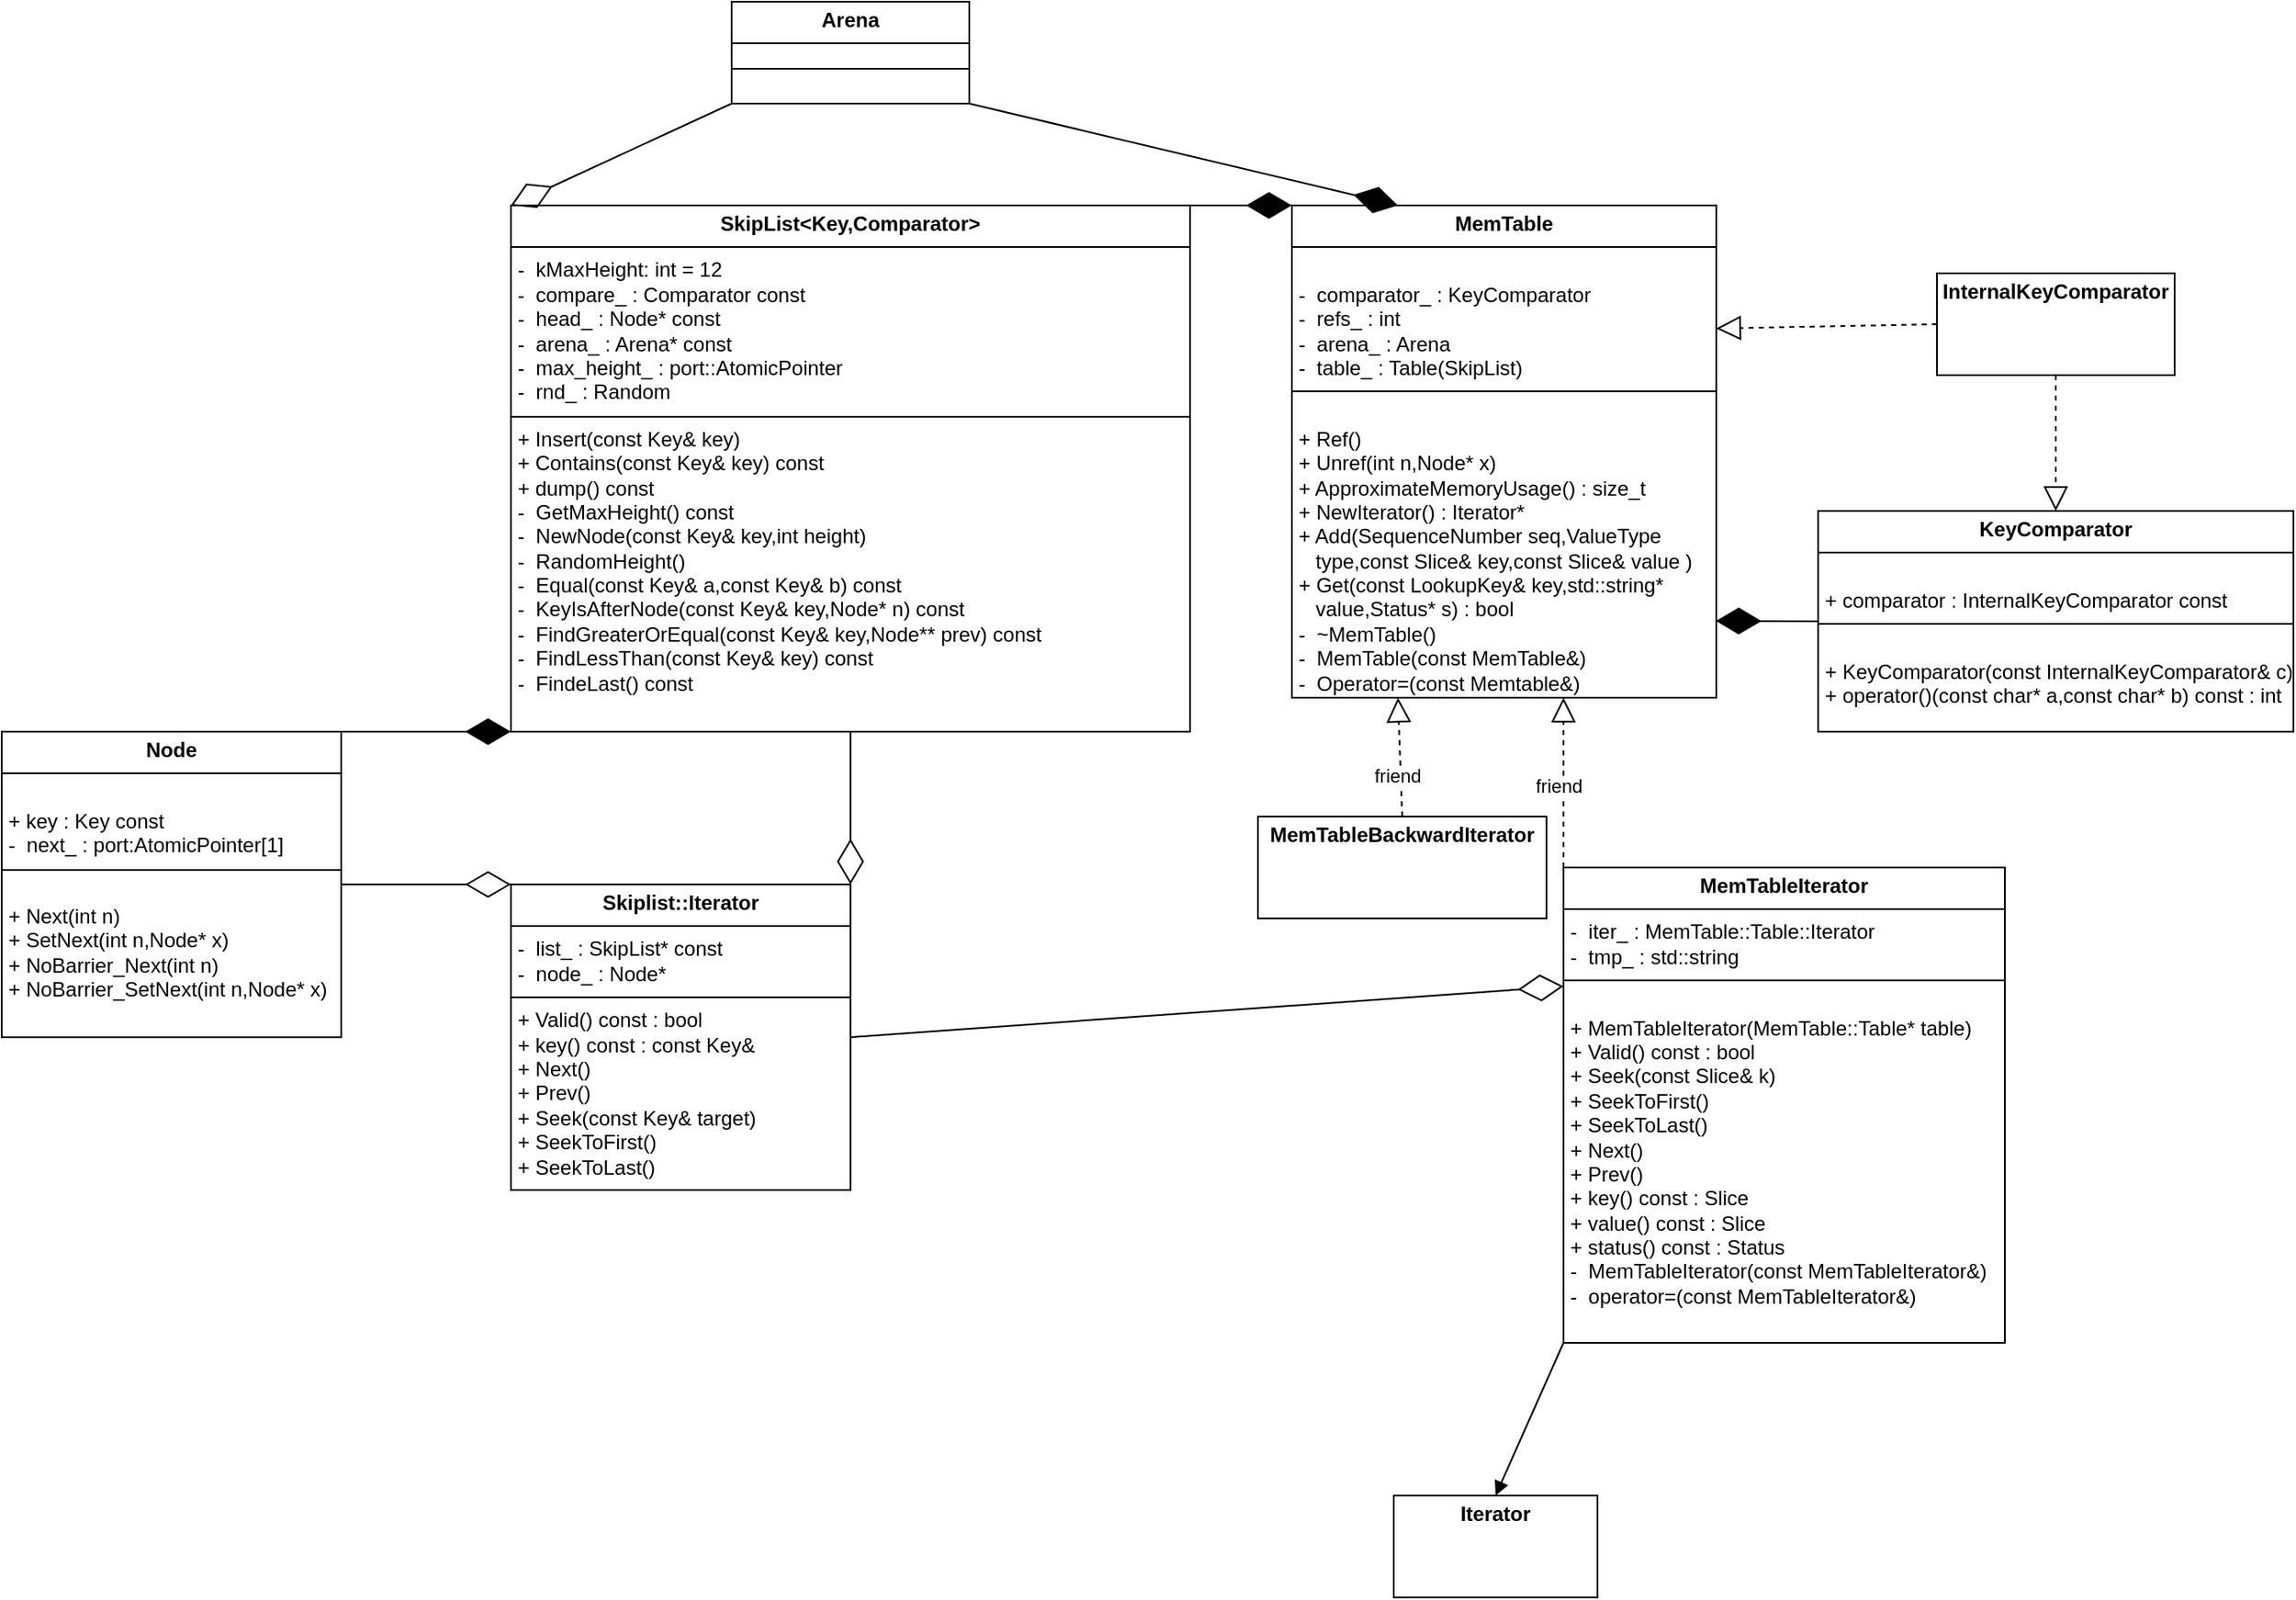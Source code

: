 <mxfile version="27.1.3">
  <diagram name="Page-1" id="c4acf3e9-155e-7222-9cf6-157b1a14988f">
    <mxGraphModel dx="2543" dy="2270" grid="1" gridSize="10" guides="1" tooltips="1" connect="1" arrows="1" fold="1" page="1" pageScale="1" pageWidth="850" pageHeight="1100" background="none" math="0" shadow="0">
      <root>
        <mxCell id="0" />
        <mxCell id="1" parent="0" />
        <mxCell id="OO0f6Ug3bfgoFBQV2GJi-3" value="&lt;p style=&quot;margin:0px;margin-top:4px;text-align:center;&quot;&gt;&lt;b&gt;Arena&lt;/b&gt;&lt;/p&gt;&lt;hr size=&quot;1&quot; style=&quot;border-style:solid;&quot;&gt;&lt;div style=&quot;height:2px;&quot;&gt;&lt;/div&gt;&lt;hr size=&quot;1&quot; style=&quot;border-style:solid;&quot;&gt;&lt;div style=&quot;height:2px;&quot;&gt;&lt;/div&gt;" style="verticalAlign=top;align=left;overflow=fill;html=1;whiteSpace=wrap;" parent="1" vertex="1">
          <mxGeometry x="480" y="-90" width="140" height="60" as="geometry" />
        </mxCell>
        <mxCell id="OO0f6Ug3bfgoFBQV2GJi-4" value="&lt;p style=&quot;margin:0px;margin-top:4px;text-align:center;&quot;&gt;&lt;b&gt;SkipList&amp;lt;Key,Comparator&amp;gt;&lt;/b&gt;&lt;/p&gt;&lt;hr size=&quot;1&quot; style=&quot;border-style:solid;&quot;&gt;&lt;p style=&quot;margin: 0px 0px 0px 4px;&quot;&gt;-&amp;nbsp; kMaxHeight: int = 12&lt;/p&gt;&lt;p style=&quot;margin: 0px 0px 0px 4px;&quot;&gt;-&amp;nbsp; compare_ : Comparator const&lt;/p&gt;&lt;p style=&quot;margin: 0px 0px 0px 4px;&quot;&gt;-&amp;nbsp; head_ : Node* const&lt;/p&gt;&lt;p style=&quot;margin: 0px 0px 0px 4px;&quot;&gt;-&amp;nbsp; arena_ : Arena* const&amp;nbsp;&lt;/p&gt;&lt;p style=&quot;margin: 0px 0px 0px 4px;&quot;&gt;-&amp;nbsp; max_height_ : port::AtomicPointer&lt;/p&gt;&lt;p style=&quot;margin: 0px 0px 0px 4px;&quot;&gt;-&amp;nbsp; rnd_ : Random&lt;/p&gt;&lt;hr size=&quot;1&quot; style=&quot;border-style:solid;&quot;&gt;&lt;p style=&quot;margin: 0px 0px 0px 4px;&quot;&gt;+ Insert(const Key&amp;amp; key)&lt;/p&gt;&lt;p style=&quot;margin: 0px 0px 0px 4px;&quot;&gt;+ Contains(const Key&amp;amp; key) const&lt;/p&gt;&lt;p style=&quot;margin: 0px 0px 0px 4px;&quot;&gt;+ dump() const&lt;/p&gt;&lt;p style=&quot;margin: 0px 0px 0px 4px;&quot;&gt;-&amp;nbsp; GetMaxHeight() const&lt;/p&gt;&lt;p style=&quot;margin: 0px 0px 0px 4px;&quot;&gt;-&amp;nbsp; NewNode(const Key&amp;amp; key,int height)&lt;/p&gt;&lt;p style=&quot;margin: 0px 0px 0px 4px;&quot;&gt;-&amp;nbsp; RandomHeight()&lt;/p&gt;&lt;p style=&quot;margin: 0px 0px 0px 4px;&quot;&gt;-&amp;nbsp; Equal(const Key&amp;amp; a,const Key&amp;amp; b) const&lt;/p&gt;&lt;p style=&quot;margin: 0px 0px 0px 4px;&quot;&gt;-&amp;nbsp; KeyIsAfterNode(const Key&amp;amp; key,Node* n) const&lt;/p&gt;&lt;p style=&quot;margin: 0px 0px 0px 4px;&quot;&gt;-&amp;nbsp; FindGreaterOrEqual(const Key&amp;amp; key,Node** prev) const&lt;/p&gt;&lt;p style=&quot;margin: 0px 0px 0px 4px;&quot;&gt;-&amp;nbsp; FindLessThan(const Key&amp;amp; key) const&lt;/p&gt;&lt;p style=&quot;margin: 0px 0px 0px 4px;&quot;&gt;-&amp;nbsp; FindeLast() const&lt;/p&gt;" style="verticalAlign=top;align=left;overflow=fill;html=1;whiteSpace=wrap;" parent="1" vertex="1">
          <mxGeometry x="350" y="30" width="400" height="310" as="geometry" />
        </mxCell>
        <mxCell id="OO0f6Ug3bfgoFBQV2GJi-8" value="&lt;p style=&quot;margin:0px;margin-top:4px;text-align:center;&quot;&gt;&lt;b&gt;Node&lt;/b&gt;&lt;/p&gt;&lt;hr size=&quot;1&quot; style=&quot;border-style:solid;&quot;&gt;&lt;p style=&quot;margin:0px;margin-left:4px;&quot;&gt;&lt;br&gt;&lt;/p&gt;&lt;p style=&quot;margin:0px;margin-left:4px;&quot;&gt;+ key : Key const&lt;/p&gt;&lt;p style=&quot;margin:0px;margin-left:4px;&quot;&gt;-&amp;nbsp; next_ : port:AtomicPointer[1]&lt;/p&gt;&lt;hr size=&quot;1&quot; style=&quot;border-style:solid;&quot;&gt;&lt;p style=&quot;margin:0px;margin-left:4px;&quot;&gt;&lt;br&gt;&lt;/p&gt;&lt;p style=&quot;margin:0px;margin-left:4px;&quot;&gt;+ Next(int n)&lt;/p&gt;&lt;p style=&quot;margin:0px;margin-left:4px;&quot;&gt;+ SetNext(int n,Node* x)&lt;/p&gt;&lt;p style=&quot;margin:0px;margin-left:4px;&quot;&gt;+ NoBarrier_Next(int n)&lt;/p&gt;&lt;p style=&quot;margin:0px;margin-left:4px;&quot;&gt;+ NoBarrier_SetNext(int n,Node* x)&lt;/p&gt;" style="verticalAlign=top;align=left;overflow=fill;html=1;whiteSpace=wrap;" parent="1" vertex="1">
          <mxGeometry x="50" y="340" width="200" height="180" as="geometry" />
        </mxCell>
        <mxCell id="OO0f6Ug3bfgoFBQV2GJi-9" value="&lt;p style=&quot;margin:0px;margin-top:4px;text-align:center;&quot;&gt;&lt;b&gt;Skiplist::Iterator&lt;/b&gt;&lt;/p&gt;&lt;hr size=&quot;1&quot; style=&quot;border-style:solid;&quot;&gt;&lt;p style=&quot;margin: 0px 0px 0px 4px;&quot;&gt;-&amp;nbsp; list_ : SkipList* const&lt;/p&gt;&lt;p style=&quot;margin: 0px 0px 0px 4px;&quot;&gt;-&amp;nbsp; node_ : Node*&lt;/p&gt;&lt;hr size=&quot;1&quot; style=&quot;border-style:solid;&quot;&gt;&lt;p style=&quot;margin:0px;margin-left:4px;&quot;&gt;+ Valid() const : bool&lt;/p&gt;&lt;p style=&quot;margin:0px;margin-left:4px;&quot;&gt;+ key() const : const Key&amp;amp;&lt;/p&gt;&lt;p style=&quot;margin:0px;margin-left:4px;&quot;&gt;+ Next()&lt;/p&gt;&lt;p style=&quot;margin:0px;margin-left:4px;&quot;&gt;+ Prev()&lt;/p&gt;&lt;p style=&quot;margin:0px;margin-left:4px;&quot;&gt;+ Seek(const Key&amp;amp; target)&lt;/p&gt;&lt;p style=&quot;margin:0px;margin-left:4px;&quot;&gt;+ SeekToFirst()&lt;/p&gt;&lt;p style=&quot;margin:0px;margin-left:4px;&quot;&gt;+ SeekToLast()&lt;/p&gt;" style="verticalAlign=top;align=left;overflow=fill;html=1;whiteSpace=wrap;" parent="1" vertex="1">
          <mxGeometry x="350" y="430" width="200" height="180" as="geometry" />
        </mxCell>
        <mxCell id="OO0f6Ug3bfgoFBQV2GJi-10" value="" style="endArrow=diamondThin;endFill=1;endSize=24;html=1;rounded=0;entryX=0;entryY=1;entryDx=0;entryDy=0;exitX=1;exitY=0;exitDx=0;exitDy=0;" parent="1" source="OO0f6Ug3bfgoFBQV2GJi-8" target="OO0f6Ug3bfgoFBQV2GJi-4" edge="1">
          <mxGeometry width="160" relative="1" as="geometry">
            <mxPoint x="250" y="430" as="sourcePoint" />
            <mxPoint x="410" y="430" as="targetPoint" />
          </mxGeometry>
        </mxCell>
        <mxCell id="8JIWFr8eSDHBCrZjfCdh-1" value="&lt;p style=&quot;margin:0px;margin-top:4px;text-align:center;&quot;&gt;&lt;b&gt;MemTable&lt;/b&gt;&lt;/p&gt;&lt;hr size=&quot;1&quot; style=&quot;border-style:solid;&quot;&gt;&lt;p style=&quot;margin:0px;margin-left:4px;&quot;&gt;&lt;br&gt;&lt;/p&gt;&lt;p style=&quot;margin:0px;margin-left:4px;&quot;&gt;-&amp;nbsp; comparator_ : KeyComparator&lt;/p&gt;&lt;p style=&quot;margin:0px;margin-left:4px;&quot;&gt;-&amp;nbsp; refs_ : int&lt;/p&gt;&lt;p style=&quot;margin:0px;margin-left:4px;&quot;&gt;-&amp;nbsp; arena_ : Arena&lt;/p&gt;&lt;p style=&quot;margin:0px;margin-left:4px;&quot;&gt;-&amp;nbsp; table_ : Table(SkipList)&lt;/p&gt;&lt;hr size=&quot;1&quot; style=&quot;border-style:solid;&quot;&gt;&lt;p style=&quot;margin:0px;margin-left:4px;&quot;&gt;&lt;br&gt;&lt;/p&gt;&lt;p style=&quot;margin:0px;margin-left:4px;&quot;&gt;+ Ref()&lt;/p&gt;&lt;p style=&quot;margin:0px;margin-left:4px;&quot;&gt;+ Unref(int n,Node* x)&lt;/p&gt;&lt;p style=&quot;margin:0px;margin-left:4px;&quot;&gt;+ ApproximateMemoryUsage&lt;span style=&quot;background-color: transparent; color: light-dark(rgb(0, 0, 0), rgb(255, 255, 255));&quot;&gt;() : size_t&lt;/span&gt;&lt;/p&gt;&lt;p style=&quot;margin:0px;margin-left:4px;&quot;&gt;+ NewIterator() : Iterator*&lt;/p&gt;&lt;p style=&quot;margin:0px;margin-left:4px;&quot;&gt;+ Add(SequenceNumber seq,ValueType&amp;nbsp; &amp;nbsp; &amp;nbsp; &amp;nbsp; &amp;nbsp; &amp;nbsp; &amp;nbsp;type,const Slice&amp;amp; key,const Slice&amp;amp; value )&lt;/p&gt;&lt;p style=&quot;margin:0px;margin-left:4px;&quot;&gt;+ Get(const LookupKey&amp;amp; key,std::string*&amp;nbsp; &amp;nbsp; &amp;nbsp; &amp;nbsp; &amp;nbsp; &amp;nbsp; &amp;nbsp;value,Status* s) : bool&lt;/p&gt;&lt;p style=&quot;margin:0px;margin-left:4px;&quot;&gt;-&amp;nbsp; ~MemTable()&lt;/p&gt;&lt;p style=&quot;margin:0px;margin-left:4px;&quot;&gt;-&amp;nbsp; MemTable(const MemTable&amp;amp;)&lt;/p&gt;&lt;p style=&quot;margin:0px;margin-left:4px;&quot;&gt;-&amp;nbsp; Operator=(const Memtable&amp;amp;)&lt;/p&gt;" style="verticalAlign=top;align=left;overflow=fill;html=1;whiteSpace=wrap;" vertex="1" parent="1">
          <mxGeometry x="810" y="30" width="250" height="290" as="geometry" />
        </mxCell>
        <mxCell id="8JIWFr8eSDHBCrZjfCdh-6" value="" style="endArrow=diamondThin;endFill=1;endSize=24;html=1;rounded=0;entryX=0;entryY=0;entryDx=0;entryDy=0;" edge="1" parent="1" target="8JIWFr8eSDHBCrZjfCdh-1">
          <mxGeometry width="160" relative="1" as="geometry">
            <mxPoint x="750" y="30" as="sourcePoint" />
            <mxPoint x="770" y="-210" as="targetPoint" />
          </mxGeometry>
        </mxCell>
        <mxCell id="8JIWFr8eSDHBCrZjfCdh-7" value="" style="endArrow=diamondThin;endFill=1;endSize=24;html=1;rounded=0;entryX=0.25;entryY=0;entryDx=0;entryDy=0;exitX=1;exitY=1;exitDx=0;exitDy=0;" edge="1" parent="1" source="OO0f6Ug3bfgoFBQV2GJi-3" target="8JIWFr8eSDHBCrZjfCdh-1">
          <mxGeometry width="160" relative="1" as="geometry">
            <mxPoint x="220" y="30" as="sourcePoint" />
            <mxPoint x="300" y="-10" as="targetPoint" />
          </mxGeometry>
        </mxCell>
        <mxCell id="8JIWFr8eSDHBCrZjfCdh-8" value="&lt;p style=&quot;margin:0px;margin-top:4px;text-align:center;&quot;&gt;&lt;b&gt;KeyComparator&lt;/b&gt;&lt;/p&gt;&lt;hr size=&quot;1&quot; style=&quot;border-style:solid;&quot;&gt;&lt;p style=&quot;margin:0px;margin-left:4px;&quot;&gt;&lt;br&gt;&lt;/p&gt;&lt;p style=&quot;margin:0px;margin-left:4px;&quot;&gt;+ comparator :&amp;nbsp;&lt;span style=&quot;background-color: transparent; color: light-dark(rgb(0, 0, 0), rgb(255, 255, 255)); text-align: center;&quot;&gt;InternalKeyComparator&lt;/span&gt;&lt;span style=&quot;background-color: transparent; color: light-dark(rgb(0, 0, 0), rgb(255, 255, 255));&quot;&gt;&amp;nbsp;const&lt;/span&gt;&lt;/p&gt;&lt;hr size=&quot;1&quot; style=&quot;border-style:solid;&quot;&gt;&lt;p style=&quot;margin:0px;margin-left:4px;&quot;&gt;&lt;br&gt;&lt;/p&gt;&lt;p style=&quot;margin:0px;margin-left:4px;&quot;&gt;+ KeyComparator(const InternalKeyComparator&amp;amp; c)&lt;/p&gt;&lt;p style=&quot;margin:0px;margin-left:4px;&quot;&gt;+ operator()(const char* a,const char* b) const : int&lt;/p&gt;" style="verticalAlign=top;align=left;overflow=fill;html=1;whiteSpace=wrap;" vertex="1" parent="1">
          <mxGeometry x="1120" y="210" width="280" height="130" as="geometry" />
        </mxCell>
        <mxCell id="8JIWFr8eSDHBCrZjfCdh-10" value="" style="endArrow=diamondThin;endFill=1;endSize=24;html=1;rounded=0;entryX=0.999;entryY=0.844;entryDx=0;entryDy=0;exitX=0;exitY=0.5;exitDx=0;exitDy=0;entryPerimeter=0;" edge="1" parent="1" source="8JIWFr8eSDHBCrZjfCdh-8" target="8JIWFr8eSDHBCrZjfCdh-1">
          <mxGeometry width="160" relative="1" as="geometry">
            <mxPoint x="249" y="-170" as="sourcePoint" />
            <mxPoint x="249" y="-280" as="targetPoint" />
          </mxGeometry>
        </mxCell>
        <mxCell id="8JIWFr8eSDHBCrZjfCdh-11" value="&lt;p style=&quot;margin:0px;margin-top:4px;text-align:center;&quot;&gt;&lt;b&gt;InternalKeyComparator&lt;/b&gt;&lt;/p&gt;" style="verticalAlign=top;align=left;overflow=fill;html=1;whiteSpace=wrap;" vertex="1" parent="1">
          <mxGeometry x="1190" y="70" width="140" height="60" as="geometry" />
        </mxCell>
        <mxCell id="8JIWFr8eSDHBCrZjfCdh-13" value="&lt;p style=&quot;margin:0px;margin-top:4px;text-align:center;&quot;&gt;&lt;b&gt;MemTableBackwardIterator&lt;/b&gt;&lt;/p&gt;" style="verticalAlign=top;align=left;overflow=fill;html=1;whiteSpace=wrap;" vertex="1" parent="1">
          <mxGeometry x="790" y="390" width="170" height="60" as="geometry" />
        </mxCell>
        <mxCell id="8JIWFr8eSDHBCrZjfCdh-14" value="" style="endArrow=block;dashed=1;endFill=0;endSize=12;html=1;rounded=0;exitX=0.5;exitY=1;exitDx=0;exitDy=0;entryX=0.5;entryY=0;entryDx=0;entryDy=0;" edge="1" parent="1" source="8JIWFr8eSDHBCrZjfCdh-11" target="8JIWFr8eSDHBCrZjfCdh-8">
          <mxGeometry width="160" relative="1" as="geometry">
            <mxPoint x="1500" y="50" as="sourcePoint" />
            <mxPoint x="1370" y="110" as="targetPoint" />
          </mxGeometry>
        </mxCell>
        <mxCell id="8JIWFr8eSDHBCrZjfCdh-15" value="" style="endArrow=block;dashed=1;endFill=0;endSize=12;html=1;rounded=0;exitX=0;exitY=0.5;exitDx=0;exitDy=0;entryX=1;entryY=0.25;entryDx=0;entryDy=0;" edge="1" parent="1" source="8JIWFr8eSDHBCrZjfCdh-11" target="8JIWFr8eSDHBCrZjfCdh-1">
          <mxGeometry width="160" relative="1" as="geometry">
            <mxPoint x="310" y="-290" as="sourcePoint" />
            <mxPoint x="180" y="-290" as="targetPoint" />
          </mxGeometry>
        </mxCell>
        <mxCell id="8JIWFr8eSDHBCrZjfCdh-16" value="" style="endArrow=block;dashed=1;endFill=0;endSize=12;html=1;rounded=0;exitX=0;exitY=0;exitDx=0;exitDy=0;" edge="1" parent="1" source="8JIWFr8eSDHBCrZjfCdh-21">
          <mxGeometry width="160" relative="1" as="geometry">
            <mxPoint x="350" y="-490" as="sourcePoint" />
            <mxPoint x="970" y="320" as="targetPoint" />
          </mxGeometry>
        </mxCell>
        <mxCell id="8JIWFr8eSDHBCrZjfCdh-25" value="friend" style="edgeLabel;html=1;align=center;verticalAlign=middle;resizable=0;points=[];" vertex="1" connectable="0" parent="8JIWFr8eSDHBCrZjfCdh-16">
          <mxGeometry x="-0.036" y="3" relative="1" as="geometry">
            <mxPoint as="offset" />
          </mxGeometry>
        </mxCell>
        <mxCell id="8JIWFr8eSDHBCrZjfCdh-17" value="" style="endArrow=block;dashed=1;endFill=0;endSize=12;html=1;rounded=0;exitX=0.5;exitY=0;exitDx=0;exitDy=0;entryX=0.25;entryY=1;entryDx=0;entryDy=0;" edge="1" parent="1" source="8JIWFr8eSDHBCrZjfCdh-13" target="8JIWFr8eSDHBCrZjfCdh-1">
          <mxGeometry width="160" relative="1" as="geometry">
            <mxPoint x="690" y="-530" as="sourcePoint" />
            <mxPoint x="560" y="-530" as="targetPoint" />
          </mxGeometry>
        </mxCell>
        <mxCell id="8JIWFr8eSDHBCrZjfCdh-24" value="friend" style="edgeLabel;html=1;align=center;verticalAlign=middle;resizable=0;points=[];" vertex="1" connectable="0" parent="8JIWFr8eSDHBCrZjfCdh-17">
          <mxGeometry x="-0.32" y="2" relative="1" as="geometry">
            <mxPoint as="offset" />
          </mxGeometry>
        </mxCell>
        <mxCell id="8JIWFr8eSDHBCrZjfCdh-18" value="" style="endArrow=diamondThin;endFill=0;endSize=24;html=1;rounded=0;entryX=0;entryY=0;entryDx=0;entryDy=0;" edge="1" parent="1" target="OO0f6Ug3bfgoFBQV2GJi-4">
          <mxGeometry width="160" relative="1" as="geometry">
            <mxPoint x="480" y="-30" as="sourcePoint" />
            <mxPoint x="260" y="160" as="targetPoint" />
          </mxGeometry>
        </mxCell>
        <mxCell id="8JIWFr8eSDHBCrZjfCdh-19" value="" style="endArrow=diamondThin;endFill=0;endSize=24;html=1;rounded=0;exitX=0.5;exitY=1;exitDx=0;exitDy=0;entryX=1;entryY=0;entryDx=0;entryDy=0;" edge="1" parent="1" source="OO0f6Ug3bfgoFBQV2GJi-4" target="OO0f6Ug3bfgoFBQV2GJi-9">
          <mxGeometry width="160" relative="1" as="geometry">
            <mxPoint x="670" y="450" as="sourcePoint" />
            <mxPoint x="800" y="450" as="targetPoint" />
          </mxGeometry>
        </mxCell>
        <mxCell id="8JIWFr8eSDHBCrZjfCdh-20" value="" style="endArrow=diamondThin;endFill=0;endSize=24;html=1;rounded=0;exitX=1;exitY=0.5;exitDx=0;exitDy=0;entryX=0;entryY=0;entryDx=0;entryDy=0;" edge="1" parent="1" source="OO0f6Ug3bfgoFBQV2GJi-8" target="OO0f6Ug3bfgoFBQV2GJi-9">
          <mxGeometry width="160" relative="1" as="geometry">
            <mxPoint x="330" y="390" as="sourcePoint" />
            <mxPoint x="330" y="480" as="targetPoint" />
          </mxGeometry>
        </mxCell>
        <mxCell id="8JIWFr8eSDHBCrZjfCdh-21" value="&lt;p style=&quot;margin:0px;margin-top:4px;text-align:center;&quot;&gt;&lt;b&gt;MemTableIterator&lt;/b&gt;&lt;/p&gt;&lt;hr size=&quot;1&quot; style=&quot;border-style:solid;&quot;&gt;&lt;p style=&quot;margin:0px;margin-left:4px;&quot;&gt;&lt;span style=&quot;background-color: transparent; color: light-dark(rgb(0, 0, 0), rgb(255, 255, 255));&quot;&gt;-&amp;nbsp;&amp;nbsp;&lt;/span&gt;&lt;span style=&quot;background-color: transparent; color: light-dark(rgb(0, 0, 0), rgb(255, 255, 255));&quot;&gt;iter_ :&amp;nbsp;&lt;/span&gt;&lt;span style=&quot;background-color: transparent; color: light-dark(rgb(0, 0, 0), rgb(255, 255, 255));&quot;&gt;MemTable::Table::Iterator&amp;nbsp;&lt;/span&gt;&lt;/p&gt;&lt;p style=&quot;margin:0px;margin-left:4px;&quot;&gt;-&amp;nbsp; tmp_ : std::string&lt;/p&gt;&lt;hr size=&quot;1&quot; style=&quot;border-style:solid;&quot;&gt;&lt;p style=&quot;margin:0px;margin-left:4px;&quot;&gt;&lt;br&gt;&lt;/p&gt;&lt;p style=&quot;margin:0px;margin-left:4px;&quot;&gt;+ MemTableIterator(MemTable::Table* table)&lt;/p&gt;&lt;p style=&quot;margin:0px;margin-left:4px;&quot;&gt;+ Valid() const : bool&lt;/p&gt;&lt;p style=&quot;margin:0px;margin-left:4px;&quot;&gt;+ Seek(const Slice&amp;amp; k)&lt;/p&gt;&lt;p style=&quot;margin:0px;margin-left:4px;&quot;&gt;+ SeekToFirst()&lt;/p&gt;&lt;p style=&quot;margin:0px;margin-left:4px;&quot;&gt;+ SeekToLast()&lt;/p&gt;&lt;p style=&quot;margin:0px;margin-left:4px;&quot;&gt;+ Next()&lt;/p&gt;&lt;p style=&quot;margin:0px;margin-left:4px;&quot;&gt;+ Prev()&lt;/p&gt;&lt;p style=&quot;margin:0px;margin-left:4px;&quot;&gt;+ key() const : Slice&lt;/p&gt;&lt;p style=&quot;margin:0px;margin-left:4px;&quot;&gt;+ value() const : Slice&lt;/p&gt;&lt;p style=&quot;margin:0px;margin-left:4px;&quot;&gt;+ status() const : Status&lt;/p&gt;&lt;p style=&quot;margin:0px;margin-left:4px;&quot;&gt;-&amp;nbsp; MemTableIterator(const MemTableIterator&amp;amp;)&lt;/p&gt;&lt;p style=&quot;margin:0px;margin-left:4px;&quot;&gt;-&amp;nbsp; operator=(const&amp;nbsp;&lt;span style=&quot;background-color: transparent; color: light-dark(rgb(0, 0, 0), rgb(255, 255, 255));&quot;&gt;MemTableIterator&amp;amp;&lt;/span&gt;&lt;span style=&quot;background-color: transparent; color: light-dark(rgb(0, 0, 0), rgb(255, 255, 255));&quot;&gt;)&lt;/span&gt;&lt;/p&gt;" style="verticalAlign=top;align=left;overflow=fill;html=1;whiteSpace=wrap;" vertex="1" parent="1">
          <mxGeometry x="970" y="420" width="260" height="280" as="geometry" />
        </mxCell>
        <mxCell id="8JIWFr8eSDHBCrZjfCdh-22" value="&lt;p style=&quot;margin:0px;margin-top:4px;text-align:center;&quot;&gt;&lt;b&gt;Iterator&lt;/b&gt;&lt;/p&gt;" style="verticalAlign=top;align=left;overflow=fill;html=1;whiteSpace=wrap;" vertex="1" parent="1">
          <mxGeometry x="870" y="790" width="120" height="60" as="geometry" />
        </mxCell>
        <mxCell id="8JIWFr8eSDHBCrZjfCdh-23" value="" style="html=1;verticalAlign=bottom;endArrow=block;curved=0;rounded=0;exitX=0;exitY=1;exitDx=0;exitDy=0;entryX=0.5;entryY=0;entryDx=0;entryDy=0;" edge="1" parent="1" source="8JIWFr8eSDHBCrZjfCdh-21" target="8JIWFr8eSDHBCrZjfCdh-22">
          <mxGeometry width="80" relative="1" as="geometry">
            <mxPoint x="200" y="-750" as="sourcePoint" />
            <mxPoint x="280" y="-750" as="targetPoint" />
          </mxGeometry>
        </mxCell>
        <mxCell id="8JIWFr8eSDHBCrZjfCdh-28" value="" style="endArrow=diamondThin;endFill=0;endSize=24;html=1;rounded=0;exitX=1;exitY=0.5;exitDx=0;exitDy=0;entryX=0;entryY=0.25;entryDx=0;entryDy=0;" edge="1" parent="1" source="OO0f6Ug3bfgoFBQV2GJi-9" target="8JIWFr8eSDHBCrZjfCdh-21">
          <mxGeometry width="160" relative="1" as="geometry">
            <mxPoint x="710" y="520" as="sourcePoint" />
            <mxPoint x="710" y="610" as="targetPoint" />
          </mxGeometry>
        </mxCell>
      </root>
    </mxGraphModel>
  </diagram>
</mxfile>
